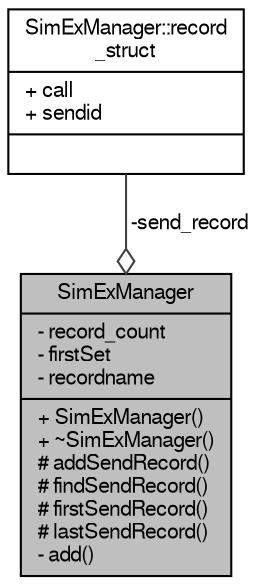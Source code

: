 digraph "SimExManager"
{
  bgcolor="transparent";
  edge [fontname="FreeSans",fontsize="10",labelfontname="FreeSans",labelfontsize="10"];
  node [fontname="FreeSans",fontsize="10",shape=record];
  Node1 [label="{SimExManager\n|- record_count\l- firstSet\l- recordname\l|+ SimExManager()\l+ ~SimExManager()\l# addSendRecord()\l# findSendRecord()\l# firstSendRecord()\l# lastSendRecord()\l- add()\l}",height=0.2,width=0.4,color="black", fillcolor="grey75", style="filled" fontcolor="black"];
  Node2 -> Node1 [color="grey25",fontsize="10",style="solid",label=" -send_record" ,arrowhead="odiamond",fontname="FreeSans"];
  Node2 [label="{SimExManager::record\l_struct\n|+ call\l+ sendid\l|}",height=0.2,width=0.4,color="black",URL="$structSimExManager_1_1record__struct.html"];
}
